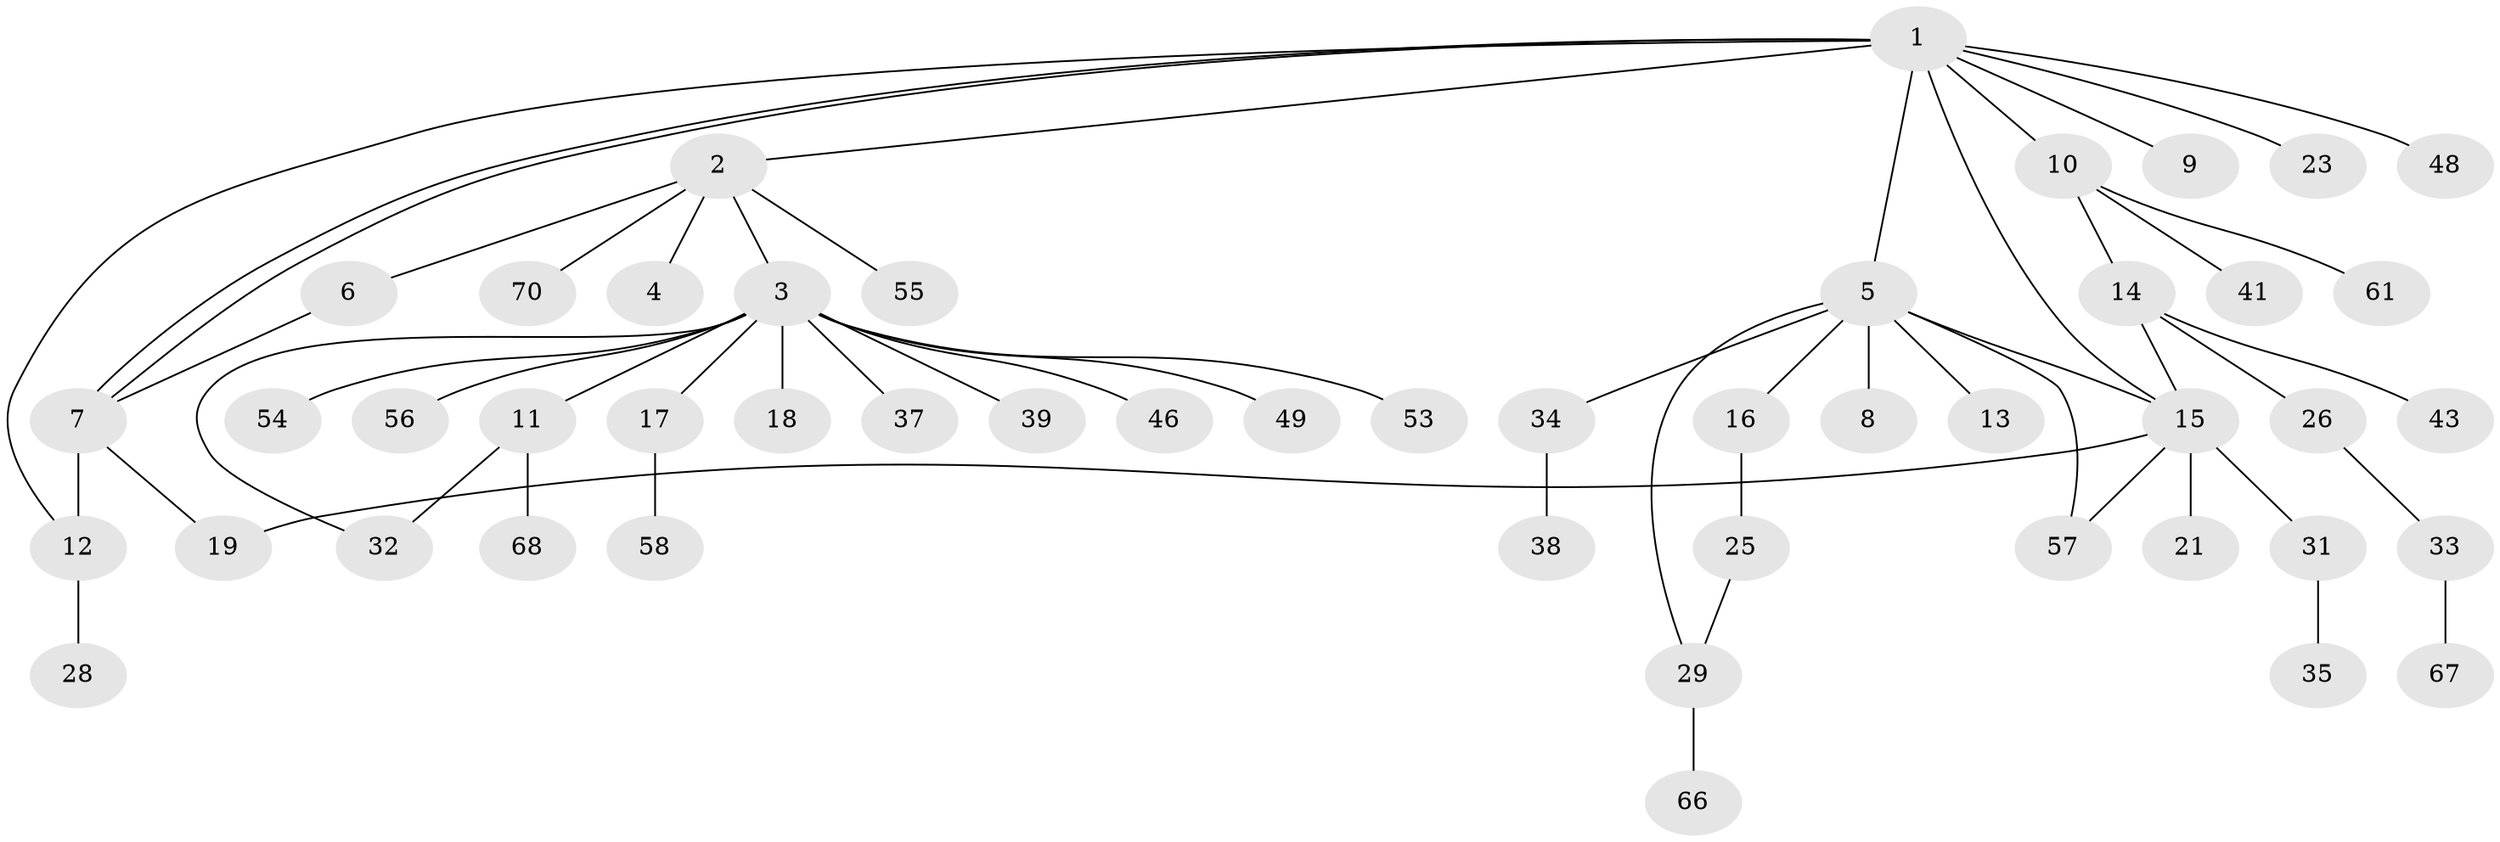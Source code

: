// Generated by graph-tools (version 1.1) at 2025/52/02/27/25 19:52:00]
// undirected, 49 vertices, 57 edges
graph export_dot {
graph [start="1"]
  node [color=gray90,style=filled];
  1 [super="+59"];
  2 [super="+27"];
  3 [super="+20"];
  4;
  5 [super="+52"];
  6;
  7 [super="+36"];
  8;
  9;
  10 [super="+22"];
  11 [super="+65"];
  12 [super="+40"];
  13;
  14 [super="+51"];
  15 [super="+69"];
  16 [super="+42"];
  17 [super="+47"];
  18 [super="+30"];
  19 [super="+24"];
  21;
  23;
  25 [super="+63"];
  26;
  28;
  29 [super="+44"];
  31 [super="+60"];
  32;
  33 [super="+45"];
  34 [super="+62"];
  35;
  37 [super="+50"];
  38;
  39;
  41;
  43;
  46;
  48;
  49;
  53;
  54;
  55;
  56;
  57 [super="+64"];
  58;
  61;
  66;
  67;
  68;
  70;
  1 -- 2;
  1 -- 5;
  1 -- 7;
  1 -- 7;
  1 -- 9;
  1 -- 10;
  1 -- 12;
  1 -- 15;
  1 -- 23;
  1 -- 48;
  2 -- 3;
  2 -- 4;
  2 -- 6;
  2 -- 55;
  2 -- 70;
  3 -- 11;
  3 -- 17;
  3 -- 18;
  3 -- 32;
  3 -- 37;
  3 -- 39;
  3 -- 46;
  3 -- 49;
  3 -- 53;
  3 -- 54;
  3 -- 56;
  5 -- 8;
  5 -- 13;
  5 -- 15;
  5 -- 16;
  5 -- 29;
  5 -- 34;
  5 -- 57;
  6 -- 7;
  7 -- 12 [weight=2];
  7 -- 19;
  10 -- 14;
  10 -- 41;
  10 -- 61;
  11 -- 32;
  11 -- 68;
  12 -- 28;
  14 -- 15;
  14 -- 26;
  14 -- 43;
  15 -- 19;
  15 -- 21;
  15 -- 31;
  15 -- 57;
  16 -- 25;
  17 -- 58;
  25 -- 29;
  26 -- 33;
  29 -- 66;
  31 -- 35;
  33 -- 67;
  34 -- 38;
}
